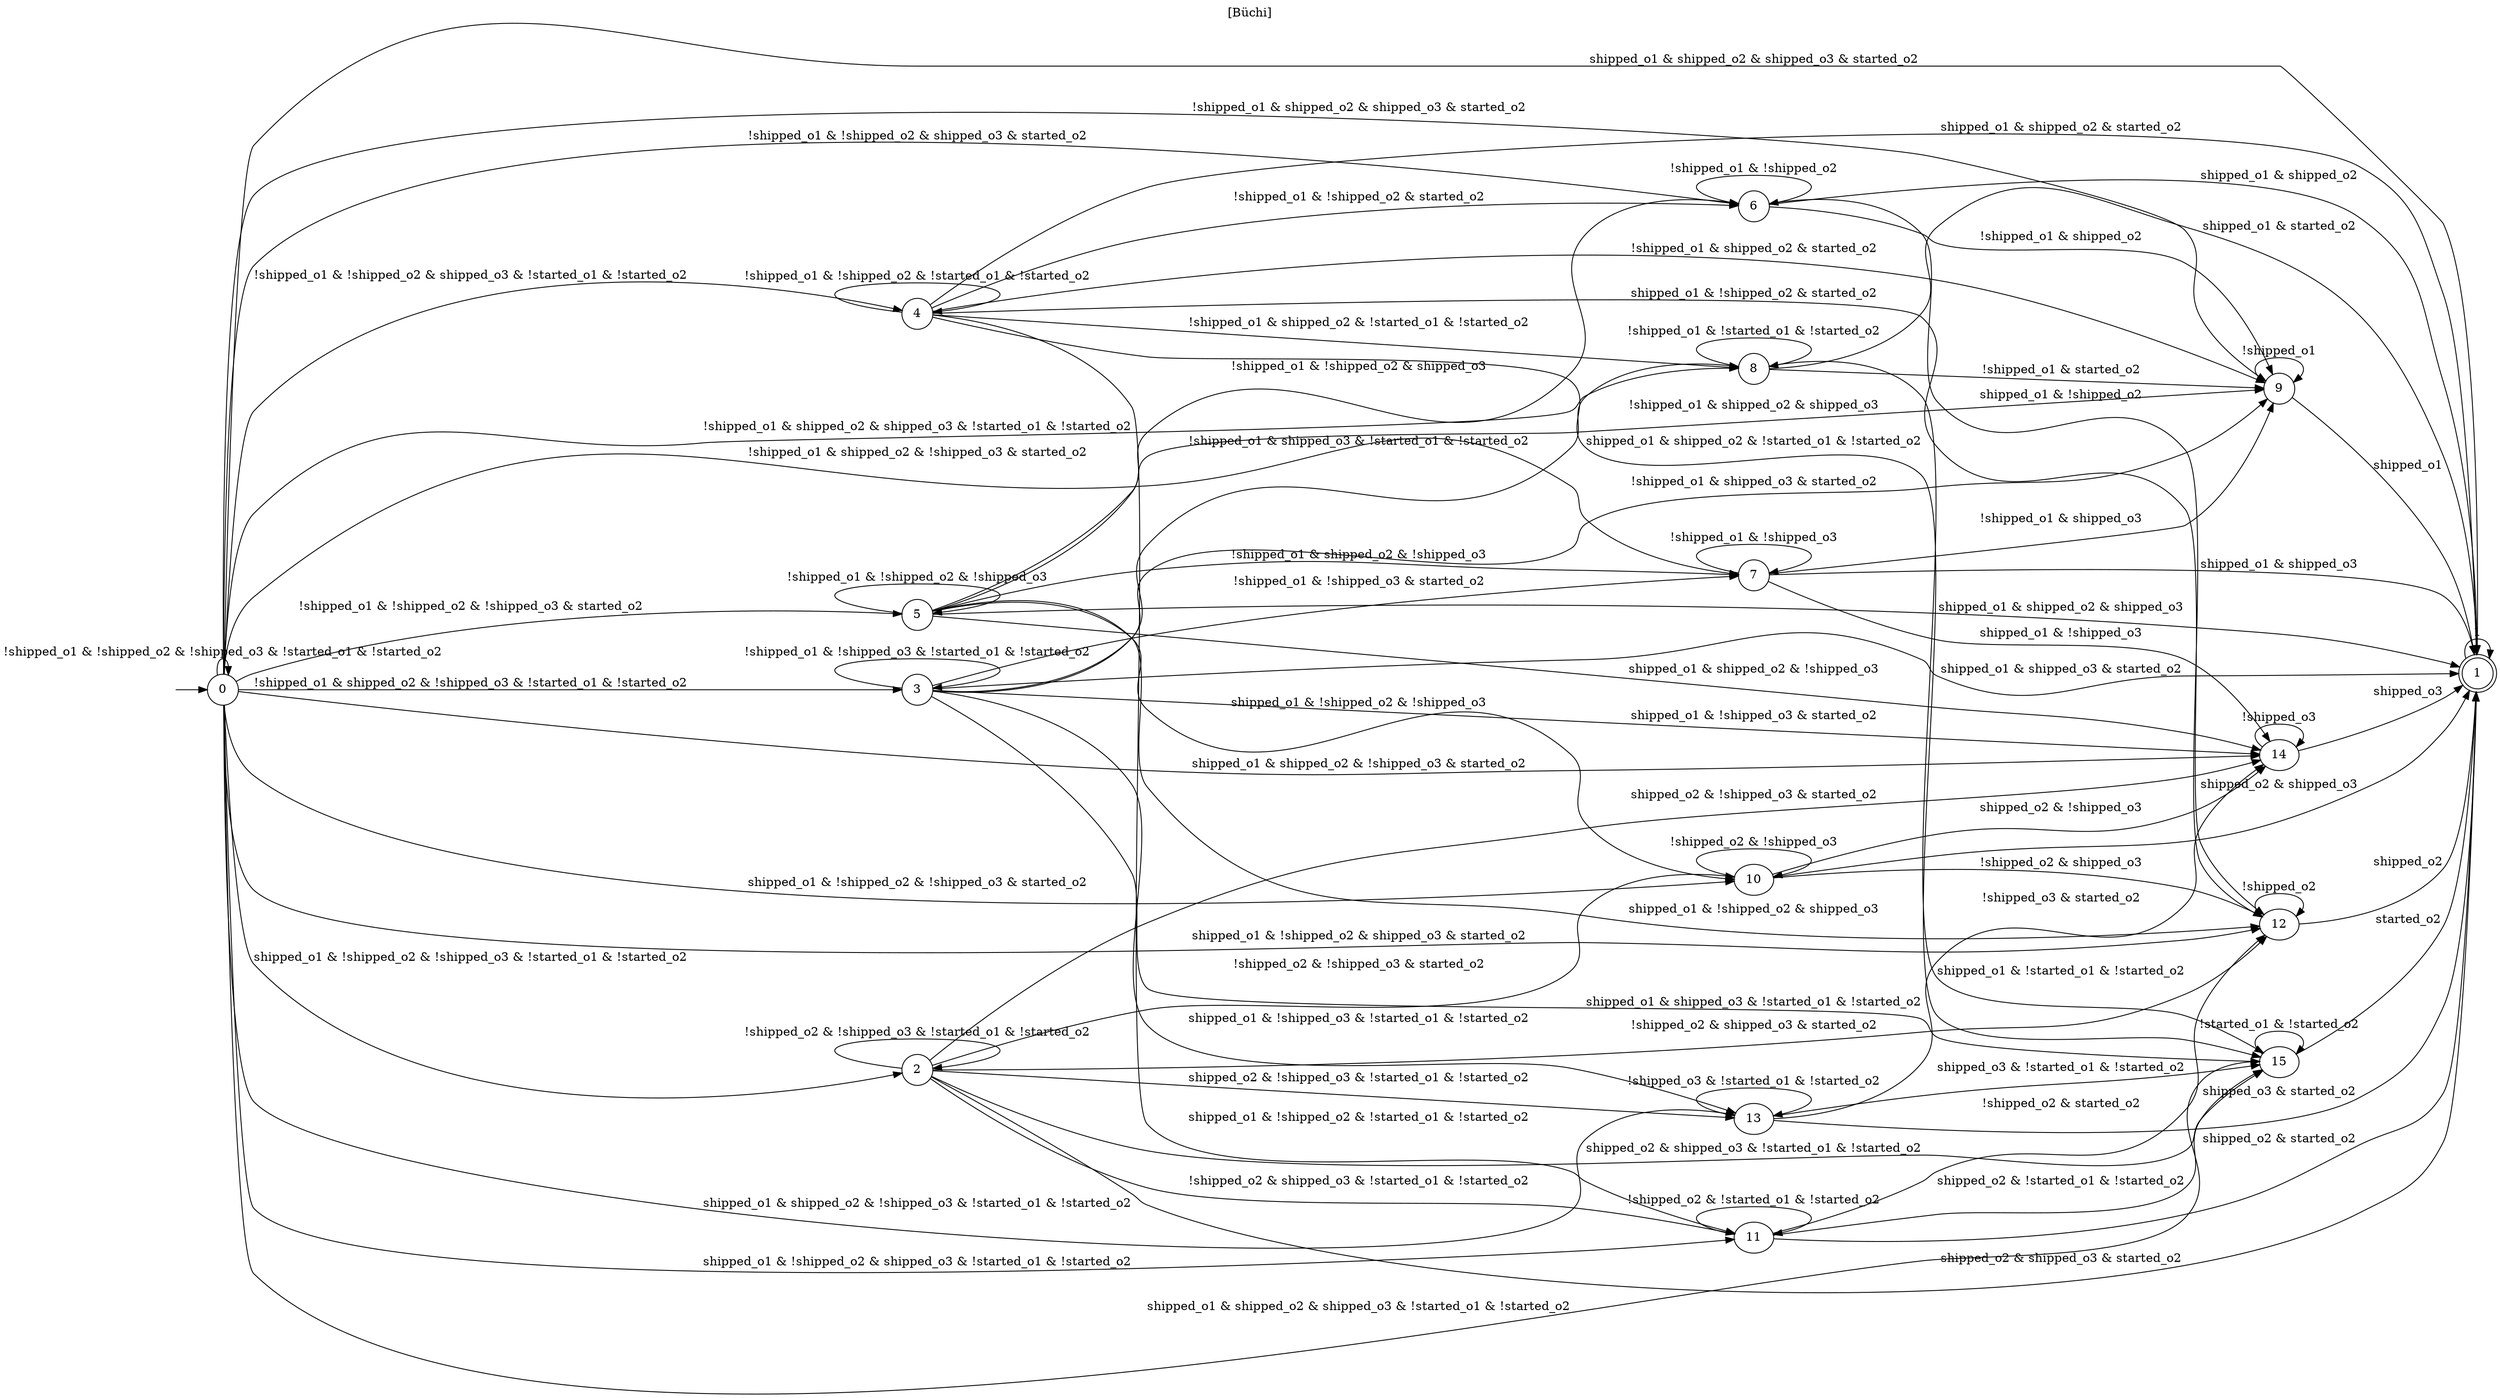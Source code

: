 digraph "" {
  rankdir=LR
  label="[Büchi]"
  labelloc="t"
  node [shape="ellipse",width="0.5",height="0.5"]
  I [label="", style=invis, width=0]
  I -> 0
  0 [label="0"]
  0 -> 0 [label="!shipped_o1 & !shipped_o2 & !shipped_o3 & !started_o1 & !started_o2"]
  0 -> 1 [label="shipped_o1 & shipped_o2 & shipped_o3 & started_o2"]
  0 -> 2 [label="shipped_o1 & !shipped_o2 & !shipped_o3 & !started_o1 & !started_o2"]
  0 -> 3 [label="!shipped_o1 & shipped_o2 & !shipped_o3 & !started_o1 & !started_o2"]
  0 -> 4 [label="!shipped_o1 & !shipped_o2 & shipped_o3 & !started_o1 & !started_o2"]
  0 -> 5 [label="!shipped_o1 & !shipped_o2 & !shipped_o3 & started_o2"]
  0 -> 6 [label="!shipped_o1 & !shipped_o2 & shipped_o3 & started_o2"]
  0 -> 7 [label="!shipped_o1 & shipped_o2 & !shipped_o3 & started_o2"]
  0 -> 8 [label="!shipped_o1 & shipped_o2 & shipped_o3 & !started_o1 & !started_o2"]
  0 -> 9 [label="!shipped_o1 & shipped_o2 & shipped_o3 & started_o2"]
  0 -> 10 [label="shipped_o1 & !shipped_o2 & !shipped_o3 & started_o2"]
  0 -> 11 [label="shipped_o1 & !shipped_o2 & shipped_o3 & !started_o1 & !started_o2"]
  0 -> 12 [label="shipped_o1 & !shipped_o2 & shipped_o3 & started_o2"]
  0 -> 13 [label="shipped_o1 & shipped_o2 & !shipped_o3 & !started_o1 & !started_o2"]
  0 -> 14 [label="shipped_o1 & shipped_o2 & !shipped_o3 & started_o2"]
  0 -> 15 [label="shipped_o1 & shipped_o2 & shipped_o3 & !started_o1 & !started_o2"]
  1 [label="1", peripheries=2]
  1 -> 1 [label="1"]
  2 [label="2"]
  2 -> 1 [label="shipped_o2 & shipped_o3 & started_o2"]
  2 -> 2 [label="!shipped_o2 & !shipped_o3 & !started_o1 & !started_o2"]
  2 -> 10 [label="!shipped_o2 & !shipped_o3 & started_o2"]
  2 -> 11 [label="!shipped_o2 & shipped_o3 & !started_o1 & !started_o2"]
  2 -> 12 [label="!shipped_o2 & shipped_o3 & started_o2"]
  2 -> 13 [label="shipped_o2 & !shipped_o3 & !started_o1 & !started_o2"]
  2 -> 14 [label="shipped_o2 & !shipped_o3 & started_o2"]
  2 -> 15 [label="shipped_o2 & shipped_o3 & !started_o1 & !started_o2"]
  3 [label="3"]
  3 -> 1 [label="shipped_o1 & shipped_o3 & started_o2"]
  3 -> 3 [label="!shipped_o1 & !shipped_o3 & !started_o1 & !started_o2"]
  3 -> 7 [label="!shipped_o1 & !shipped_o3 & started_o2"]
  3 -> 8 [label="!shipped_o1 & shipped_o3 & !started_o1 & !started_o2"]
  3 -> 9 [label="!shipped_o1 & shipped_o3 & started_o2"]
  3 -> 13 [label="shipped_o1 & !shipped_o3 & !started_o1 & !started_o2"]
  3 -> 14 [label="shipped_o1 & !shipped_o3 & started_o2"]
  3 -> 15 [label="shipped_o1 & shipped_o3 & !started_o1 & !started_o2"]
  4 [label="4"]
  4 -> 1 [label="shipped_o1 & shipped_o2 & started_o2"]
  4 -> 4 [label="!shipped_o1 & !shipped_o2 & !started_o1 & !started_o2"]
  4 -> 6 [label="!shipped_o1 & !shipped_o2 & started_o2"]
  4 -> 8 [label="!shipped_o1 & shipped_o2 & !started_o1 & !started_o2"]
  4 -> 9 [label="!shipped_o1 & shipped_o2 & started_o2"]
  4 -> 11 [label="shipped_o1 & !shipped_o2 & !started_o1 & !started_o2"]
  4 -> 12 [label="shipped_o1 & !shipped_o2 & started_o2"]
  4 -> 15 [label="shipped_o1 & shipped_o2 & !started_o1 & !started_o2"]
  5 [label="5"]
  5 -> 1 [label="shipped_o1 & shipped_o2 & shipped_o3"]
  5 -> 5 [label="!shipped_o1 & !shipped_o2 & !shipped_o3"]
  5 -> 6 [label="!shipped_o1 & !shipped_o2 & shipped_o3"]
  5 -> 7 [label="!shipped_o1 & shipped_o2 & !shipped_o3"]
  5 -> 9 [label="!shipped_o1 & shipped_o2 & shipped_o3"]
  5 -> 10 [label="shipped_o1 & !shipped_o2 & !shipped_o3"]
  5 -> 12 [label="shipped_o1 & !shipped_o2 & shipped_o3"]
  5 -> 14 [label="shipped_o1 & shipped_o2 & !shipped_o3"]
  6 [label="6"]
  6 -> 1 [label="shipped_o1 & shipped_o2"]
  6 -> 6 [label="!shipped_o1 & !shipped_o2"]
  6 -> 9 [label="!shipped_o1 & shipped_o2"]
  6 -> 12 [label="shipped_o1 & !shipped_o2"]
  7 [label="7"]
  7 -> 1 [label="shipped_o1 & shipped_o3"]
  7 -> 7 [label="!shipped_o1 & !shipped_o3"]
  7 -> 9 [label="!shipped_o1 & shipped_o3"]
  7 -> 14 [label="shipped_o1 & !shipped_o3"]
  8 [label="8"]
  8 -> 1 [label="shipped_o1 & started_o2"]
  8 -> 8 [label="!shipped_o1 & !started_o1 & !started_o2"]
  8 -> 9 [label="!shipped_o1 & started_o2"]
  8 -> 15 [label="shipped_o1 & !started_o1 & !started_o2"]
  9 [label="9"]
  9 -> 1 [label="shipped_o1"]
  9 -> 9 [label="!shipped_o1"]
  10 [label="10"]
  10 -> 1 [label="shipped_o2 & shipped_o3"]
  10 -> 10 [label="!shipped_o2 & !shipped_o3"]
  10 -> 12 [label="!shipped_o2 & shipped_o3"]
  10 -> 14 [label="shipped_o2 & !shipped_o3"]
  11 [label="11"]
  11 -> 1 [label="shipped_o2 & started_o2"]
  11 -> 11 [label="!shipped_o2 & !started_o1 & !started_o2"]
  11 -> 12 [label="!shipped_o2 & started_o2"]
  11 -> 15 [label="shipped_o2 & !started_o1 & !started_o2"]
  12 [label="12"]
  12 -> 1 [label="shipped_o2"]
  12 -> 12 [label="!shipped_o2"]
  13 [label="13"]
  13 -> 1 [label="shipped_o3 & started_o2"]
  13 -> 13 [label="!shipped_o3 & !started_o1 & !started_o2"]
  13 -> 14 [label="!shipped_o3 & started_o2"]
  13 -> 15 [label="shipped_o3 & !started_o1 & !started_o2"]
  14 [label="14"]
  14 -> 1 [label="shipped_o3"]
  14 -> 14 [label="!shipped_o3"]
  15 [label="15"]
  15 -> 1 [label="started_o2"]
  15 -> 15 [label="!started_o1 & !started_o2"]
}
